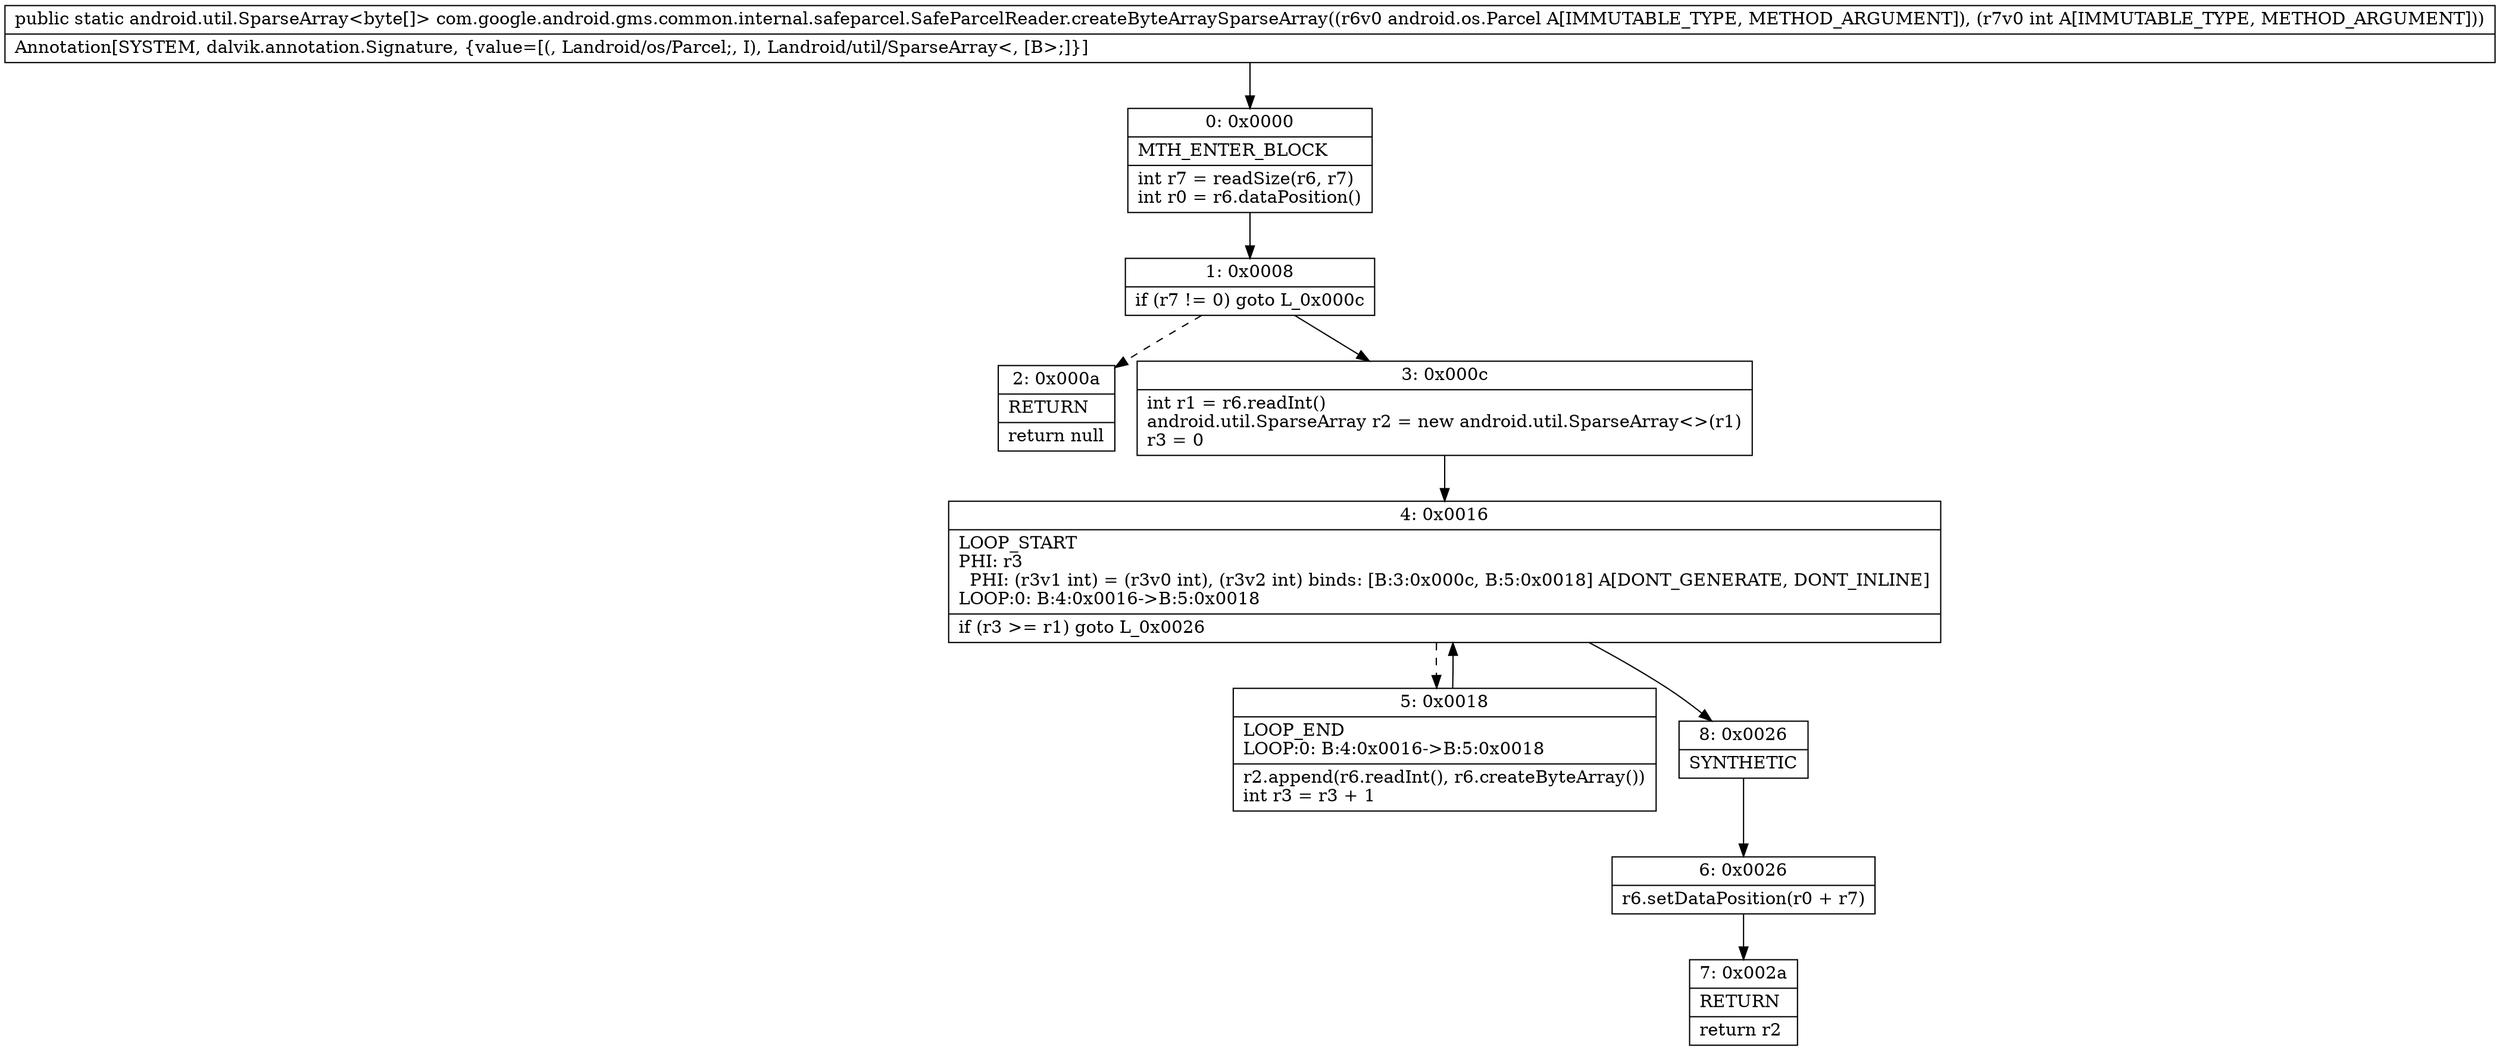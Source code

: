 digraph "CFG forcom.google.android.gms.common.internal.safeparcel.SafeParcelReader.createByteArraySparseArray(Landroid\/os\/Parcel;I)Landroid\/util\/SparseArray;" {
Node_0 [shape=record,label="{0\:\ 0x0000|MTH_ENTER_BLOCK\l|int r7 = readSize(r6, r7)\lint r0 = r6.dataPosition()\l}"];
Node_1 [shape=record,label="{1\:\ 0x0008|if (r7 != 0) goto L_0x000c\l}"];
Node_2 [shape=record,label="{2\:\ 0x000a|RETURN\l|return null\l}"];
Node_3 [shape=record,label="{3\:\ 0x000c|int r1 = r6.readInt()\landroid.util.SparseArray r2 = new android.util.SparseArray\<\>(r1)\lr3 = 0\l}"];
Node_4 [shape=record,label="{4\:\ 0x0016|LOOP_START\lPHI: r3 \l  PHI: (r3v1 int) = (r3v0 int), (r3v2 int) binds: [B:3:0x000c, B:5:0x0018] A[DONT_GENERATE, DONT_INLINE]\lLOOP:0: B:4:0x0016\-\>B:5:0x0018\l|if (r3 \>= r1) goto L_0x0026\l}"];
Node_5 [shape=record,label="{5\:\ 0x0018|LOOP_END\lLOOP:0: B:4:0x0016\-\>B:5:0x0018\l|r2.append(r6.readInt(), r6.createByteArray())\lint r3 = r3 + 1\l}"];
Node_6 [shape=record,label="{6\:\ 0x0026|r6.setDataPosition(r0 + r7)\l}"];
Node_7 [shape=record,label="{7\:\ 0x002a|RETURN\l|return r2\l}"];
Node_8 [shape=record,label="{8\:\ 0x0026|SYNTHETIC\l}"];
MethodNode[shape=record,label="{public static android.util.SparseArray\<byte[]\> com.google.android.gms.common.internal.safeparcel.SafeParcelReader.createByteArraySparseArray((r6v0 android.os.Parcel A[IMMUTABLE_TYPE, METHOD_ARGUMENT]), (r7v0 int A[IMMUTABLE_TYPE, METHOD_ARGUMENT]))  | Annotation[SYSTEM, dalvik.annotation.Signature, \{value=[(, Landroid\/os\/Parcel;, I), Landroid\/util\/SparseArray\<, [B\>;]\}]\l}"];
MethodNode -> Node_0;
Node_0 -> Node_1;
Node_1 -> Node_2[style=dashed];
Node_1 -> Node_3;
Node_3 -> Node_4;
Node_4 -> Node_5[style=dashed];
Node_4 -> Node_8;
Node_5 -> Node_4;
Node_6 -> Node_7;
Node_8 -> Node_6;
}

